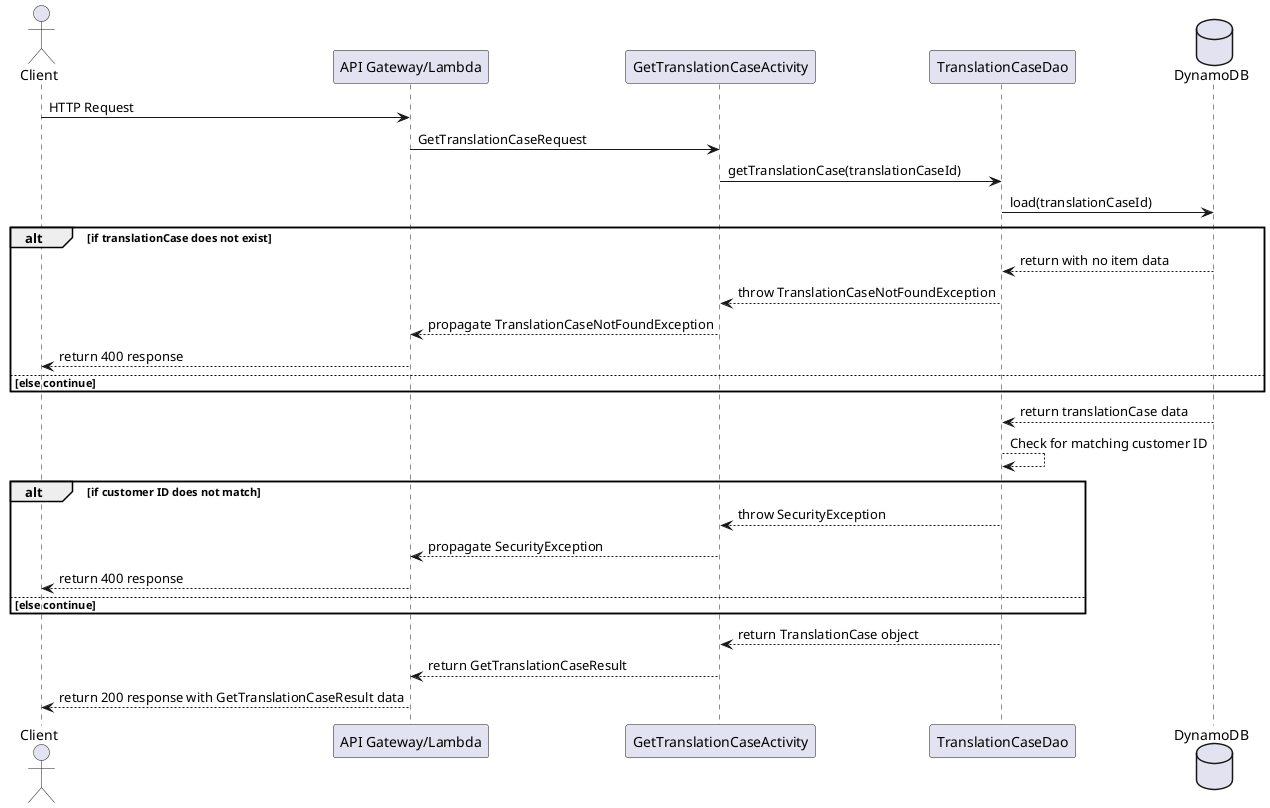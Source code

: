 @startuml

actor Client
participant "API Gateway/Lambda"
participant GetTranslationCaseActivity
participant TranslationCaseDao
database    DynamoDB

Client -> "API Gateway/Lambda" : HTTP Request
"API Gateway/Lambda" -> GetTranslationCaseActivity : GetTranslationCaseRequest
GetTranslationCaseActivity -> TranslationCaseDao : getTranslationCase(translationCaseId)
TranslationCaseDao -> DynamoDB : load(translationCaseId)

alt if translationCase does not exist
    DynamoDB --> TranslationCaseDao : return with no item data
    TranslationCaseDao --> GetTranslationCaseActivity : throw TranslationCaseNotFoundException
    GetTranslationCaseActivity --> "API Gateway/Lambda" : propagate TranslationCaseNotFoundException
    "API Gateway/Lambda" --> Client : return 400 response
else else continue
end

DynamoDB --> TranslationCaseDao : return translationCase data
TranslationCaseDao --> TranslationCaseDao : Check for matching customer ID

alt if customer ID does not match
    TranslationCaseDao --> GetTranslationCaseActivity : throw SecurityException
    GetTranslationCaseActivity --> "API Gateway/Lambda" : propagate SecurityException
    "API Gateway/Lambda" --> Client : return 400 response
else else continue
end


TranslationCaseDao --> GetTranslationCaseActivity : return TranslationCase object
GetTranslationCaseActivity --> "API Gateway/Lambda" : return GetTranslationCaseResult
"API Gateway/Lambda" --> Client : return 200 response with GetTranslationCaseResult data

@enduml
